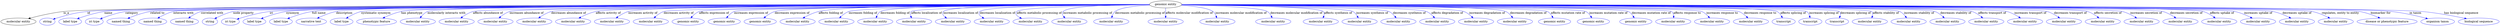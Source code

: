 digraph {
	graph [bb="0,0,9925.5,123"];
	node [label="\N"];
	"genomic entity"	 [height=0.5,
		label="genomic entity",
		pos="4660.9,105",
		width=1.7693];
	"molecular entity"	 [height=0.5,
		pos="68.894,18",
		width=1.9137];
	"genomic entity" -> "molecular entity"	 [label=is_a,
		lp="266.89,61.5",
		pos="e,110.21,32.583 4597.1,104.95 4072.2,104.46 480.57,100.02 255.89,69 208.92,62.514 157,47.717 119.82,35.723"];
	id	 [color=blue,
		height=0.5,
		label=string,
		pos="185.89,18",
		width=0.84854];
	"genomic entity" -> id	 [color=blue,
		label=id,
		lp="362.39,61.5",
		pos="e,209.73,29.55 4596.9,104.9 4078.3,104.04 576.47,97.164 356.89,69 297.34,61.361 282.6,55.729 225.89,36 223.65,35.219 221.36,34.36 \
219.06,33.455",
		style=solid];
	name	 [color=blue,
		height=0.5,
		label="label type",
		pos="279.89,18",
		width=1.2638];
	"genomic entity" -> name	 [color=blue,
		label=name,
		lp="445.39,61.5",
		pos="e,310.17,31.502 4597,104.74 4075.8,102.57 537.23,87.217 429.89,69 391.4,62.466 349.47,47.497 319.76,35.457",
		style=solid];
	category	 [color=blue,
		height=0.5,
		label="iri type",
		pos="379.89,18",
		width=1.011];
	"genomic entity" -> category	 [color=blue,
		label=category,
		lp="542.39,61.5",
		pos="e,406.02,30.766 4597.2,104.74 4082.6,102.6 623.76,87.524 518.89,69 482.32,62.54 442.76,47.13 415.23,34.928",
		style=solid];
	"related to"	 [color=blue,
		height=0.5,
		label="named thing",
		pos="489.89,18",
		width=1.5346];
	"genomic entity" -> "related to"	 [color=blue,
		label="related to",
		lp="647.89,61.5",
		pos="e,519.91,33.187 4597.1,104.75 4089.9,102.71 723.79,88.469 621.89,69 589.58,62.826 554.96,49.159 529.29,37.526",
		style=solid];
	"interacts with"	 [color=blue,
		height=0.5,
		label="named thing",
		pos="617.89,18",
		width=1.5346];
	"genomic entity" -> "interacts with"	 [color=blue,
		label="interacts with",
		lp="753.89,61.5",
		pos="e,641.84,34.403 4597,104.83 4096.2,103.42 815.12,93.29 716.89,69 693.34,63.177 669.1,50.811 650.49,39.715",
		style=solid];
	"correlated with"	 [color=blue,
		height=0.5,
		label="named thing",
		pos="745.89,18",
		width=1.5346];
	"genomic entity" -> "correlated with"	 [color=blue,
		label="correlated with",
		lp="868.89,61.5",
		pos="e,765.93,34.874 4596.9,104.88 4103.5,103.88 922.2,96.414 827.89,69 808.52,63.367 789.23,51.755 774.24,41.033",
		style=solid];
	"node property"	 [color=blue,
		height=0.5,
		label=string,
		pos="849.89,18",
		width=0.84854];
	"genomic entity" -> "node property"	 [color=blue,
		label="node property",
		lp="993.89,61.5",
		pos="e,870.79,31.478 4597.1,104.77 4114.2,102.94 1048.2,90.528 955.89,69 928.64,62.646 900.2,48.484 879.64,36.693",
		style=solid];
	iri	 [color=blue,
		height=0.5,
		label="iri type",
		pos="934.89,18",
		width=1.011];
	"genomic entity" -> iri	 [color=blue,
		label=iri,
		lp="1106.4,61.5",
		pos="e,962.88,29.667 4596.9,104.83 4131.6,103.51 1279.8,94.406 1099.9,69 1055,62.654 1005.5,45.987 972.55,33.42",
		style=solid];
	synonym	 [color=blue,
		height=0.5,
		label="label type",
		pos="1034.9,18",
		width=1.2638];
	"genomic entity" -> synonym	 [color=blue,
		label=synonym,
		lp="1195.4,61.5",
		pos="e,1063.3,32.082 4597.1,104.98 4137.4,104.73 1344.8,101.87 1169.9,69 1135.8,62.592 1099.1,48.191 1072.6,36.321",
		style=solid];
	"full name"	 [color=blue,
		height=0.5,
		label="label type",
		pos="1143.9,18",
		width=1.2638];
	"genomic entity" -> "full name"	 [color=blue,
		label="full name",
		lp="1303.4,61.5",
		pos="e,1172.1,32.199 4596.9,104.96 4144.8,104.62 1446.1,101.26 1276.9,69 1243.4,62.606 1207.3,48.278 1181.2,36.432",
		style=solid];
	description	 [color=blue,
		height=0.5,
		label="narrative text",
		pos="1264.9,18",
		width=1.6068];
	"genomic entity" -> description	 [color=blue,
		label=description,
		lp="1409.4,61.5",
		pos="e,1292.4,34.152 4597.1,104.66 4146.5,102.21 1460.5,86.884 1378.9,69 1351.7,63.028 1323,50.182 1301.2,38.878",
		style=solid];
	"systematic synonym"	 [color=blue,
		height=0.5,
		label="label type",
		pos="1385.9,18",
		width=1.2638];
	"genomic entity" -> "systematic synonym"	 [color=blue,
		label="systematic synonym",
		lp="1537.9,61.5",
		pos="e,1408.3,33.885 4596.9,104.69 4154.2,102.52 1560.2,88.968 1481.9,69 1458.8,63.119 1435.2,50.668 1417.2,39.541",
		style=solid];
	"has phenotype"	 [color=blue,
		height=0.5,
		label="phenotypic feature",
		pos="1525.9,18",
		width=2.1304];
	"genomic entity" -> "has phenotype"	 [color=blue,
		label="has phenotype",
		lp="1684.4,61.5",
		pos="e,1555.6,34.646 4596.9,104.95 4173.9,104.5 1794.2,100.58 1644.9,69 1616.9,63.073 1587.3,50.408 1564.6,39.183",
		style=solid];
	"molecularly interacts with"	 [color=blue,
		height=0.5,
		label="molecular entity",
		pos="1689.9,18",
		width=1.9137];
	"genomic entity" -> "molecularly interacts with"	 [color=blue,
		label="molecularly interacts with",
		lp="1824.4,61.5",
		pos="e,1705.3,35.55 4597,104.79 4176.8,103.32 1822.1,93.98 1752.9,69 1737.9,63.578 1723.8,52.945 1712.8,42.784",
		style=solid];
	"affects abundance of"	 [color=blue,
		height=0.5,
		label="molecular entity",
		pos="1845.9,18",
		width=1.9137];
	"genomic entity" -> "affects abundance of"	 [color=blue,
		label="affects abundance of",
		lp="1992.4,61.5",
		pos="e,1868.5,35.115 4596.9,104.59 4192.2,101.97 2002.2,86.951 1935.9,69 1915,63.338 1893.8,51.684 1877.2,40.944",
		style=solid];
	"increases abundance of"	 [color=blue,
		height=0.5,
		label="molecular entity",
		pos="2001.9,18",
		width=1.9137];
	"genomic entity" -> "increases abundance of"	 [color=blue,
		label="increases abundance of",
		lp="2147.4,61.5",
		pos="e,2022.6,35.349 4596.9,104.58 4205.4,101.94 2146.1,87.223 2083.9,69 2064.8,63.401 2045.8,52.029 2030.9,41.442",
		style=solid];
	"decreases abundance of"	 [color=blue,
		height=0.5,
		label="molecular entity",
		pos="2157.9,18",
		width=1.9137];
	"genomic entity" -> "decreases abundance of"	 [color=blue,
		label="decreases abundance of",
		lp="2313.4,61.5",
		pos="e,2180.8,35.104 4597,104.93 4226.5,104.43 2365.4,100.35 2248.9,69 2227.8,63.322 2206.4,51.667 2189.6,40.931",
		style=solid];
	"affects activity of"	 [color=blue,
		height=0.5,
		label="molecular entity",
		pos="2313.9,18",
		width=1.9137];
	"genomic entity" -> "affects activity of"	 [color=blue,
		label="affects activity of",
		lp="2473.9,61.5",
		pos="e,2341.8,34.608 4597.2,104.71 4243.7,103 2534.5,93.473 2425.9,69 2399.6,63.066 2372,50.572 2350.7,39.436",
		style=solid];
	"increases activity of"	 [color=blue,
		height=0.5,
		label="molecular entity",
		pos="2469.9,18",
		width=1.9137];
	"genomic entity" -> "increases activity of"	 [color=blue,
		label="increases activity of",
		lp="2614.4,61.5",
		pos="e,2492.5,35.087 4597.1,104.79 4256.2,103.58 2660.4,96.433 2559.9,69 2539,63.297 2517.8,51.64 2501.2,40.91",
		style=solid];
	"decreases activity of"	 [color=blue,
		height=0.5,
		label="molecular entity",
		pos="2625.9,18",
		width=1.9137];
	"genomic entity" -> "decreases activity of"	 [color=blue,
		label="decreases activity of",
		lp="2757.9,61.5",
		pos="e,2644.9,35.306 4597.2,104.84 4270.3,103.9 2794.2,98.029 2701.9,69 2684.1,63.394 2666.6,52.177 2652.9,41.687",
		style=solid];
	"affects expression of"	 [color=blue,
		height=0.5,
		label="genomic entity",
		pos="2776.9,18",
		width=1.7693];
	"genomic entity" -> "affects expression of"	 [color=blue,
		label="affects expression of",
		lp="2900.4,61.5",
		pos="e,2793.5,35.524 4597.2,104.85 4285,103.95 2928.2,98.379 2843.9,69 2828.1,63.491 2813,52.699 2801.2,42.456",
		style=solid];
	"increases expression of"	 [color=blue,
		height=0.5,
		label="genomic entity",
		pos="2921.9,18",
		width=1.7693];
	"genomic entity" -> "increases expression of"	 [color=blue,
		label="increases expression of",
		lp="3049.4,61.5",
		pos="e,2937.6,35.502 4597,104.77 4299.8,103.56 3062.9,96.848 2985.9,69 2970.6,63.462 2956.2,52.667 2944.9,42.43",
		style=solid];
	"decreases expression of"	 [color=blue,
		height=0.5,
		label="genomic entity",
		pos="3066.9,18",
		width=1.7693];
	"genomic entity" -> "decreases expression of"	 [color=blue,
		label="decreases expression of",
		lp="3211.4,61.5",
		pos="e,3087,35.279 4596.8,104.44 4317.5,101.86 3217.1,90.39 3146.9,69 3128.2,63.303 3109.6,51.924 3095.1,41.358",
		style=solid];
	"affects folding of"	 [color=blue,
		height=0.5,
		label="molecular entity",
		pos="3217.9,18",
		width=1.9137];
	"genomic entity" -> "affects folding of"	 [color=blue,
		label="affects folding of",
		lp="3363.9,61.5",
		pos="e,3243.1,35.021 4597.2,104.08 4338.8,100.26 3379.5,85.057 3316.9,69 3293.9,63.093 3270.1,51.105 3251.7,40.235",
		style=solid];
	"increases folding of"	 [color=blue,
		height=0.5,
		label="molecular entity",
		pos="3373.9,18",
		width=1.9137];
	"genomic entity" -> "increases folding of"	 [color=blue,
		label="increases folding of",
		lp="3493.9,61.5",
		pos="e,3390.5,35.717 4596.8,104.21 4353.2,101.06 3494.7,88.606 3439.9,69 3424.4,63.45 3409.6,52.763 3398,42.6",
		style=solid];
	"decreases folding of"	 [color=blue,
		height=0.5,
		label="molecular entity",
		pos="3529.9,18",
		width=1.9137];
	"genomic entity" -> "decreases folding of"	 [color=blue,
		label="decreases folding of",
		lp="3623.9,61.5",
		pos="e,3538.4,36.03 4596.9,104.4 4370.1,102.08 3614.7,92.593 3568.9,69 3558.5,63.664 3550.1,54.177 3543.8,44.821",
		style=solid];
	"affects localization of"	 [color=blue,
		height=0.5,
		label="molecular entity",
		pos="3685.9,18",
		width=1.9137];
	"genomic entity" -> "affects localization of"	 [color=blue,
		label="affects localization of",
		lp="3748.9,61.5",
		pos="e,3681.9,36.094 4597.3,103.77 4383.9,99.505 3706.3,84.741 3689.9,69 3683.8,63.142 3681.7,54.581 3681.4,46.14",
		style=solid];
	"increases localization of"	 [color=blue,
		height=0.5,
		label="molecular entity",
		pos="3841.9,18",
		width=1.9137];
	"genomic entity" -> "increases localization of"	 [color=blue,
		label="increases localization of",
		lp="3881.9,61.5",
		pos="e,3823.1,35.638 4597,104.66 4404.6,103.35 3842.8,97.094 3815.9,69 3809,61.822 3811.5,52.467 3817,43.732",
		style=solid];
	"decreases localization of"	 [color=blue,
		height=0.5,
		label="molecular entity",
		pos="3997.9,18",
		width=1.9137];
	"genomic entity" -> "decreases localization of"	 [color=blue,
		label="decreases localization of",
		lp="4022.9,61.5",
		pos="e,3970.5,34.58 4597.2,104.1 4427.9,101.39 3977.8,92.057 3955.9,69 3947.6,60.254 3953.2,50.085 3962.7,41.139",
		style=solid];
	"affects metabolic processing of"	 [color=blue,
		height=0.5,
		label="molecular entity",
		pos="4153.9,18",
		width=1.9137];
	"genomic entity" -> "affects metabolic processing of"	 [color=blue,
		label="affects metabolic processing of",
		lp="4183.4,61.5",
		pos="e,4118.4,33.618 4597.2,103.24 4453.5,98.949 4114.8,86.981 4097.9,69 4088.1,58.596 4096.7,47.851 4109.8,38.923",
		style=solid];
	"increases metabolic processing of"	 [color=blue,
		height=0.5,
		label="molecular entity",
		pos="4309.9,18",
		width=1.9137];
	"genomic entity" -> "increases metabolic processing of"	 [color=blue,
		label="increases metabolic processing of",
		lp="4367.9,61.5",
		pos="e,4287,34.996 4597.1,103.63 4493.2,100.74 4297.1,92.233 4275.9,69 4268.6,60.968 4272.5,51.231 4279.9,42.427",
		style=solid];
	"decreases metabolic processing of"	 [color=blue,
		height=0.5,
		label="molecular entity",
		pos="4465.9,18",
		width=1.9137];
	"genomic entity" -> "decreases metabolic processing of"	 [color=blue,
		label="decreases metabolic processing of",
		lp="4563.4,61.5",
		pos="e,4462.3,36.164 4598.5,101.28 4549.5,96.958 4486.8,87.835 4469.9,69 4464.4,62.865 4462.3,54.475 4462,46.272",
		style=solid];
	"affects molecular modification of"	 [color=blue,
		height=0.5,
		label="molecular entity",
		pos="4660.9,18",
		width=1.9137];
	"genomic entity" -> "affects molecular modification of"	 [color=blue,
		label="affects molecular modification of",
		lp="4752.9,61.5",
		pos="e,4660.9,36.003 4660.9,86.974 4660.9,75.192 4660.9,59.561 4660.9,46.158",
		style=solid];
	"increases molecular modification of"	 [color=blue,
		height=0.5,
		label="molecular entity",
		pos="4867.9,18",
		width=1.9137];
	"genomic entity" -> "increases molecular modification of"	 [color=blue,
		label="increases molecular modification of",
		lp="4956.4,61.5",
		pos="e,4864.5,36.187 4721.8,99.292 4768.1,93.844 4827,84.185 4845.9,69 4853.1,63.176 4858,54.515 4861.3,45.977",
		style=solid];
	"decreases molecular modification of"	 [color=blue,
		height=0.5,
		label="molecular entity",
		pos="5087.9,18",
		width=1.9137];
	"genomic entity" -> "decreases molecular modification of"	 [color=blue,
		label="decreases molecular modification of",
		lp="5173.4,61.5",
		pos="e,5082.4,36.17 4723,100.89 4831.4,93.511 5045,77.943 5058.9,69 5067.5,63.435 5073.9,54.33 5078.4,45.341",
		style=solid];
	"affects synthesis of"	 [color=blue,
		height=0.5,
		label="molecular entity",
		pos="5251.9,18",
		width=1.9137];
	"genomic entity" -> "affects synthesis of"	 [color=blue,
		label="affects synthesis of",
		lp="5334.4,61.5",
		pos="e,5270.1,35.641 4724.5,103.61 4878.1,99.933 5258.1,88.872 5276.9,69 5283.6,61.899 5281.4,52.663 5276.1,44.005",
		style=solid];
	"increases synthesis of"	 [color=blue,
		height=0.5,
		label="molecular entity",
		pos="5407.9,18",
		width=1.9137];
	"genomic entity" -> "increases synthesis of"	 [color=blue,
		label="increases synthesis of",
		lp="5460.9,61.5",
		pos="e,5406.9,36.054 4724.6,103.8 4897.4,100.29 5364.6,88.98 5390.9,69 5398.2,63.485 5402.4,54.746 5404.8,46.049",
		style=solid];
	"decreases synthesis of"	 [color=blue,
		height=0.5,
		label="molecular entity",
		pos="5563.9,18",
		width=1.9137];
	"genomic entity" -> "decreases synthesis of"	 [color=blue,
		label="decreases synthesis of",
		lp="5602.4,61.5",
		pos="e,5555,36.003 4724.4,103.8 4917.9,99.965 5488.5,87.16 5523.9,69 5534.5,63.576 5543.1,53.943 5549.7,44.497",
		style=solid];
	"affects degradation of"	 [color=blue,
		height=0.5,
		label="molecular entity",
		pos="5719.9,18",
		width=1.9137];
	"genomic entity" -> "affects degradation of"	 [color=blue,
		label="affects degradation of",
		lp="5748.4,61.5",
		pos="e,5707,35.88 4724.8,103.97 4939.5,100.34 5623.5,87.385 5666.9,69 5679.8,63.533 5691.4,53.39 5700.4,43.58",
		style=solid];
	"increases degradation of"	 [color=blue,
		height=0.5,
		label="molecular entity",
		pos="5875.9,18",
		width=1.9137];
	"genomic entity" -> "increases degradation of"	 [color=blue,
		label="increases degradation of",
		lp="5904.4,61.5",
		pos="e,5859.9,35.7 4724.9,104.12 4959.3,100.73 5760.7,87.818 5811.9,69 5826.9,63.481 5841.1,52.943 5852.3,42.872",
		style=solid];
	"decreases degradation of"	 [color=blue,
		height=0.5,
		label="molecular entity",
		pos="6031.9,18",
		width=1.9137];
	"genomic entity" -> "decreases degradation of"	 [color=blue,
		label="decreases degradation of",
		lp="6066.4,61.5",
		pos="e,6018,35.692 4724.6,104.47 4979.6,102.2 5916.3,92.305 5974.9,69 5988.7,63.524 6001.3,53.135 6011.1,43.155",
		style=solid];
	"affects mutation rate of"	 [color=blue,
		height=0.5,
		label="genomic entity",
		pos="6182.9,18",
		width=1.7693];
	"genomic entity" -> "affects mutation rate of"	 [color=blue,
		label="affects mutation rate of",
		lp="6221.9,61.5",
		pos="e,6172.6,35.877 4725,104.87 5000.4,104.1 6073.1,99.201 6137.9,69 6149.4,63.638 6159.2,53.785 6166.7,44.159",
		style=solid];
	"increases mutation rate of"	 [color=blue,
		height=0.5,
		label="genomic entity",
		pos="6327.9,18",
		width=1.7693];
	"genomic entity" -> "increases mutation rate of"	 [color=blue,
		label="increases mutation rate of",
		lp="6378.9,61.5",
		pos="e,6319.7,36.065 4724.7,104.35 5021.6,101.24 6254.5,87.248 6289.9,69 6300.2,63.706 6308.4,54.226 6314.5,44.864",
		style=solid];
	"decreases mutation rate of"	 [color=blue,
		height=0.5,
		label="genomic entity",
		pos="6472.9,18",
		width=1.7693];
	"genomic entity" -> "decreases mutation rate of"	 [color=blue,
		label="decreases mutation rate of",
		lp="6537.9,61.5",
		pos="e,6471.2,36.211 4724.6,104.7 5039.8,103.07 6417.9,94.527 6453.9,69 6461.5,63.597 6466.1,54.767 6468.8,45.96",
		style=solid];
	"affects response to"	 [color=blue,
		height=0.5,
		label="molecular entity",
		pos="6623.9,18",
		width=1.9137];
	"genomic entity" -> "affects response to"	 [color=blue,
		label="affects response to",
		lp="6674.9,61.5",
		pos="e,6625.6,36.165 4724.8,104.92 5057.5,104.35 6576.9,100.04 6613.9,69 6620.5,63.436 6623.6,54.875 6624.8,46.347",
		style=solid];
	"increases response to"	 [color=blue,
		height=0.5,
		label="molecular entity",
		pos="6779.9,18",
		width=1.9137];
	"genomic entity" -> "increases response to"	 [color=blue,
		label="increases response to",
		lp="6808.4,61.5",
		pos="e,6768,35.952 4724.6,104.55 5067.9,102.07 6682.7,89.301 6729.9,69 6742.3,63.678 6753.1,53.694 6761.6,43.961",
		style=solid];
	"decreases response to"	 [color=blue,
		height=0.5,
		label="molecular entity",
		pos="6935.9,18",
		width=1.9137];
	"genomic entity" -> "decreases response to"	 [color=blue,
		label="decreases response to",
		lp="6955.9,61.5",
		pos="e,6919.6,35.54 4724.8,104.51 5081.9,101.72 6817.9,87.206 6869.9,69 6885.5,63.513 6900.4,52.724 6912.1,42.476",
		style=solid];
	"affects splicing of"	 [color=blue,
		height=0.5,
		label=transcript,
		pos="7066.9,18",
		width=1.2277];
	"genomic entity" -> "affects splicing of"	 [color=blue,
		label="affects splicing of",
		lp="7088.9,61.5",
		pos="e,7055.9,35.692 4724.8,104.71 5096.5,102.93 6964.9,92.807 7018.9,69 7031.1,63.632 7041.6,53.542 7049.7,43.744",
		style=solid];
	"increases splicing of"	 [color=blue,
		height=0.5,
		label=transcript,
		pos="7172.9,18",
		width=1.2277];
	"genomic entity" -> "increases splicing of"	 [color=blue,
		label="increases splicing of",
		lp="7213.9,61.5",
		pos="e,7167.1,35.993 4724.8,104.92 5108,104.35 7087.9,99.904 7141.9,69 7151.1,63.731 7157.9,54.514 7162.8,45.353",
		style=solid];
	"decreases splicing of"	 [color=blue,
		height=0.5,
		label=transcript,
		pos="7278.9,18",
		width=1.2277];
	"genomic entity" -> "decreases splicing of"	 [color=blue,
		label="decreases splicing of",
		lp="7338.9,61.5",
		pos="e,7282.5,36.211 4724.8,104.7 5123.3,102.74 7249.7,91.262 7273.9,69 7280.1,63.264 7282.4,54.734 7282.8,46.285",
		style=solid];
	"affects stability of"	 [color=blue,
		height=0.5,
		label="molecular entity",
		pos="7409.9,18",
		width=1.9137];
	"genomic entity" -> "affects stability of"	 [color=blue,
		label="affects stability of",
		lp="7459.4,61.5",
		pos="e,7411.6,36.181 4724.9,104.71 5134.6,102.76 7373.4,91.137 7399.9,69 7406.5,63.453 7409.6,54.897 7410.9,46.368",
		style=solid];
	"increases stability of"	 [color=blue,
		height=0.5,
		label="molecular entity",
		pos="7565.9,18",
		width=1.9137];
	"genomic entity" -> "increases stability of"	 [color=blue,
		label="increases stability of",
		lp="7590.9,61.5",
		pos="e,7553.3,35.744 4724.9,104.84 5140.8,103.73 7446.2,96.361 7512.9,69 7525.9,63.645 7537.6,53.415 7546.6,43.514",
		style=solid];
	"decreases stability of"	 [color=blue,
		height=0.5,
		label="molecular entity",
		pos="7721.9,18",
		width=1.9137];
	"genomic entity" -> "decreases stability of"	 [color=blue,
		label="decreases stability of",
		lp="7736.4,61.5",
		pos="e,7704.1,35.584 4724.8,104.76 5152,103.1 7578.9,92.644 7650.9,69 7667.6,63.52 7683.7,52.581 7696.3,42.235",
		style=solid];
	"affects transport of"	 [color=blue,
		height=0.5,
		label="molecular entity",
		pos="7877.9,18",
		width=1.9137];
	"genomic entity" -> "affects transport of"	 [color=blue,
		label="affects transport of",
		lp="7882.4,61.5",
		pos="e,7857.8,35.361 4724.7,104.75 5163.8,102.99 7721.6,91.74 7797.9,69 7816.6,63.418 7835.2,52.048 7849.7,41.457",
		style=solid];
	"increases transport of"	 [color=blue,
		height=0.5,
		label="molecular entity",
		pos="8033.9,18",
		width=1.9137];
	"genomic entity" -> "increases transport of"	 [color=blue,
		label="increases transport of",
		lp="8035.4,61.5",
		pos="e,8010,34.888 4724.6,104.72 5174.6,102.67 7857.1,89.603 7937.9,69 7960.3,63.282 7983.3,51.34 8001.1,40.449",
		style=solid];
	"decreases transport of"	 [color=blue,
		height=0.5,
		label="molecular entity",
		pos="8189.9,18",
		width=1.9137];
	"genomic entity" -> "decreases transport of"	 [color=blue,
		label="decreases transport of",
		lp="8195.4,61.5",
		pos="e,8166.7,35.139 4724.8,104.76 5187.7,103.01 8013.2,91.39 8097.9,69 8119.4,63.319 8141.3,51.503 8158.3,40.674",
		style=solid];
	"affects secretion of"	 [color=blue,
		height=0.5,
		label="molecular entity",
		pos="8345.9,18",
		width=1.9137];
	"genomic entity" -> "affects secretion of"	 [color=blue,
		label="affects secretion of",
		lp="8346.9,61.5",
		pos="e,8324.1,35.133 4724.7,104.82 5199.9,103.39 8170.3,93.535 8258.9,69 8279.3,63.363 8299.7,51.711 8315.7,40.965",
		style=solid];
	"increases secretion of"	 [color=blue,
		height=0.5,
		label="molecular entity",
		pos="8501.9,18",
		width=1.9137];
	"genomic entity" -> "increases secretion of"	 [color=blue,
		label="increases secretion of",
		lp="8501.9,61.5",
		pos="e,8477.1,34.902 4724.9,104.79 5211.5,103.18 8309.9,92.014 8402.9,69 8426.1,63.251 8450,51.143 8468.5,40.167",
		style=solid];
	"decreases secretion of"	 [color=blue,
		height=0.5,
		label="molecular entity",
		pos="8657.9,18",
		width=1.9137];
	"genomic entity" -> "decreases secretion of"	 [color=blue,
		label="decreases secretion of",
		lp="8662.9,61.5",
		pos="e,8634.4,35.149 4724.9,104.84 5223.4,103.57 8468,94.292 8564.9,69 8586.6,63.335 8608.7,51.519 8625.9,40.687",
		style=solid];
	"affects uptake of"	 [color=blue,
		height=0.5,
		label="molecular entity",
		pos="8813.9,18",
		width=1.9137];
	"genomic entity" -> "affects uptake of"	 [color=blue,
		label="affects uptake of",
		lp="8808.4,61.5",
		pos="e,8792.1,35.141 4724.7,104.89 5234.2,103.97 8626.2,96.815 8726.9,69 8747.3,63.375 8767.7,51.723 8783.7,40.975",
		style=solid];
	"increases uptake of"	 [color=blue,
		height=0.5,
		label="molecular entity",
		pos="8969.9,18",
		width=1.9137];
	"genomic entity" -> "increases uptake of"	 [color=blue,
		label="increases uptake of",
		lp="8955.4,61.5",
		pos="e,8942,34.672 4724.7,104.82 5243.3,103.32 8752.5,92.344 8857.9,69 8884.2,63.165 8911.9,50.673 8933.1,39.513",
		style=solid];
	"decreases uptake of"	 [color=blue,
		height=0.5,
		label="molecular entity",
		pos="9125.9,18",
		width=1.9137];
	"genomic entity" -> "decreases uptake of"	 [color=blue,
		label="decreases uptake of",
		lp="9111.4,61.5",
		pos="e,9097.5,34.676 4724.9,104.83 5255,103.42 8902.4,92.852 9011.9,69 9038.8,63.145 9067,50.567 9088.7,39.368",
		style=solid];
	"regulates, entity to entity"	 [color=blue,
		height=0.5,
		label="molecular entity",
		pos="9281.9,18",
		width=1.9137];
	"genomic entity" -> "regulates, entity to entity"	 [color=blue,
		label="regulates, entity to entity",
		lp="9282.9,61.5",
		pos="e,9253.8,34.678 4724.6,104.86 5264.5,103.6 9055.3,93.922 9168.9,69 9195.4,63.174 9223.3,50.682 9244.7,39.52",
		style=solid];
	"biomarker for"	 [color=blue,
		height=0.5,
		label="disease or phenotypic feature",
		pos="9482.9,18",
		width=3.1775];
	"genomic entity" -> "biomarker for"	 [color=blue,
		label="biomarker for",
		lp="9443.9,61.5",
		pos="e,9449.4,35.322 4724.6,104.84 5276.9,103.4 9235.9,92.313 9354.9,69 9384.4,63.216 9415.8,50.801 9440.2,39.669",
		style=solid];
	"in taxon"	 [color=blue,
		height=0.5,
		label="organism taxon",
		pos="9680.9,18",
		width=1.8234];
	"genomic entity" -> "in taxon"	 [color=blue,
		label="in taxon",
		lp="9584.4,61.5",
		pos="e,9639.3,32.106 4725,104.98 5278.7,104.72 9238.8,101.72 9485.9,69 9535.4,62.444 9590.3,47.342 9629.2,35.264",
		style=solid];
	"has biological sequence"	 [color=blue,
		height=0.5,
		label="biological sequence",
		pos="9844.9,18",
		width=2.2387];
	"genomic entity" -> "has biological sequence"	 [color=blue,
		label="has biological sequence",
		lp="9766.9,61.5",
		pos="e,9794.7,32.099 4724.9,104.91 5286.1,104.11 9356.5,97.341 9610.9,69 9670.9,62.318 9738.1,46.813 9785,34.642",
		style=solid];
}
